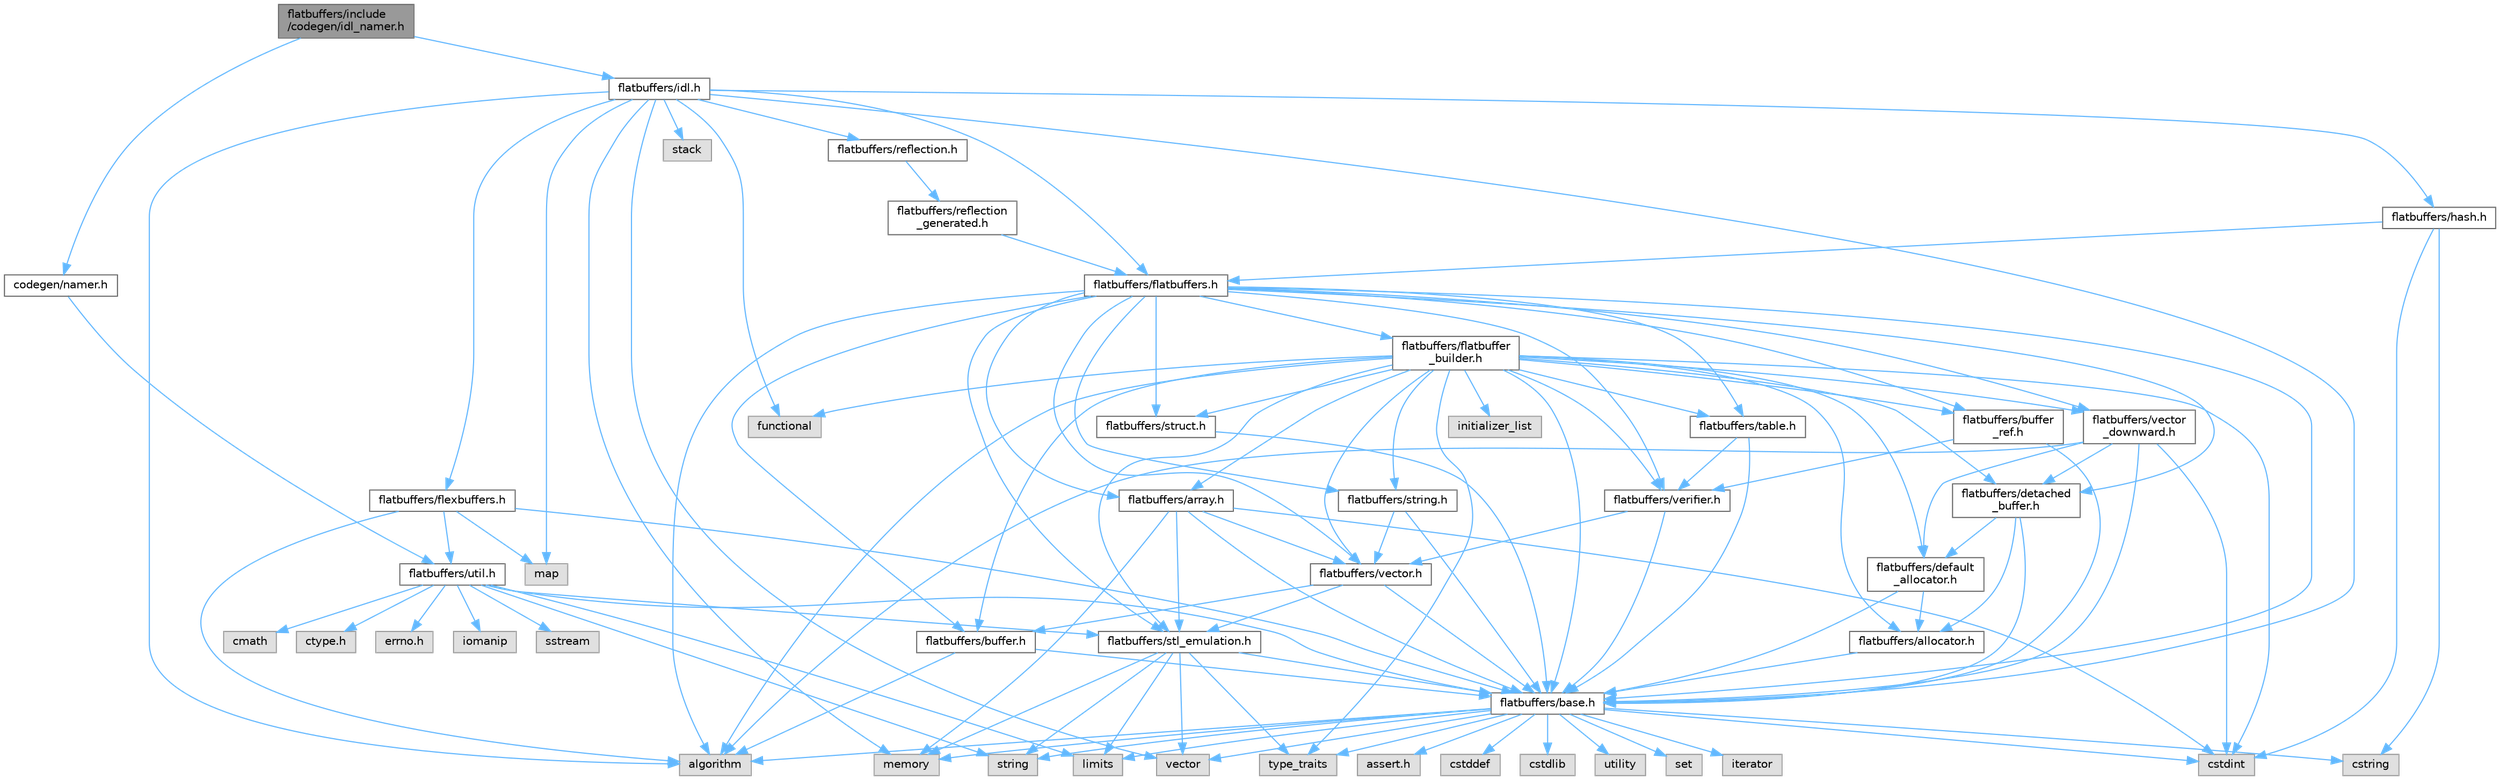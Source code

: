 digraph "flatbuffers/include/codegen/idl_namer.h"
{
 // LATEX_PDF_SIZE
  bgcolor="transparent";
  edge [fontname=Helvetica,fontsize=10,labelfontname=Helvetica,labelfontsize=10];
  node [fontname=Helvetica,fontsize=10,shape=box,height=0.2,width=0.4];
  Node1 [id="Node000001",label="flatbuffers/include\l/codegen/idl_namer.h",height=0.2,width=0.4,color="gray40", fillcolor="grey60", style="filled", fontcolor="black",tooltip=" "];
  Node1 -> Node2 [id="edge116_Node000001_Node000002",color="steelblue1",style="solid",tooltip=" "];
  Node2 [id="Node000002",label="codegen/namer.h",height=0.2,width=0.4,color="grey40", fillcolor="white", style="filled",URL="$include_2codegen_2namer_8h.html",tooltip=" "];
  Node2 -> Node3 [id="edge117_Node000002_Node000003",color="steelblue1",style="solid",tooltip=" "];
  Node3 [id="Node000003",label="flatbuffers/util.h",height=0.2,width=0.4,color="grey40", fillcolor="white", style="filled",URL="$util_8h.html",tooltip=" "];
  Node3 -> Node4 [id="edge118_Node000003_Node000004",color="steelblue1",style="solid",tooltip=" "];
  Node4 [id="Node000004",label="ctype.h",height=0.2,width=0.4,color="grey60", fillcolor="#E0E0E0", style="filled",tooltip=" "];
  Node3 -> Node5 [id="edge119_Node000003_Node000005",color="steelblue1",style="solid",tooltip=" "];
  Node5 [id="Node000005",label="errno.h",height=0.2,width=0.4,color="grey60", fillcolor="#E0E0E0", style="filled",tooltip=" "];
  Node3 -> Node6 [id="edge120_Node000003_Node000006",color="steelblue1",style="solid",tooltip=" "];
  Node6 [id="Node000006",label="flatbuffers/base.h",height=0.2,width=0.4,color="grey40", fillcolor="white", style="filled",URL="$base_8h.html",tooltip=" "];
  Node6 -> Node7 [id="edge121_Node000006_Node000007",color="steelblue1",style="solid",tooltip=" "];
  Node7 [id="Node000007",label="assert.h",height=0.2,width=0.4,color="grey60", fillcolor="#E0E0E0", style="filled",tooltip=" "];
  Node6 -> Node8 [id="edge122_Node000006_Node000008",color="steelblue1",style="solid",tooltip=" "];
  Node8 [id="Node000008",label="cstdint",height=0.2,width=0.4,color="grey60", fillcolor="#E0E0E0", style="filled",tooltip=" "];
  Node6 -> Node9 [id="edge123_Node000006_Node000009",color="steelblue1",style="solid",tooltip=" "];
  Node9 [id="Node000009",label="cstddef",height=0.2,width=0.4,color="grey60", fillcolor="#E0E0E0", style="filled",tooltip=" "];
  Node6 -> Node10 [id="edge124_Node000006_Node000010",color="steelblue1",style="solid",tooltip=" "];
  Node10 [id="Node000010",label="cstdlib",height=0.2,width=0.4,color="grey60", fillcolor="#E0E0E0", style="filled",tooltip=" "];
  Node6 -> Node11 [id="edge125_Node000006_Node000011",color="steelblue1",style="solid",tooltip=" "];
  Node11 [id="Node000011",label="cstring",height=0.2,width=0.4,color="grey60", fillcolor="#E0E0E0", style="filled",tooltip=" "];
  Node6 -> Node12 [id="edge126_Node000006_Node000012",color="steelblue1",style="solid",tooltip=" "];
  Node12 [id="Node000012",label="utility",height=0.2,width=0.4,color="grey60", fillcolor="#E0E0E0", style="filled",tooltip=" "];
  Node6 -> Node13 [id="edge127_Node000006_Node000013",color="steelblue1",style="solid",tooltip=" "];
  Node13 [id="Node000013",label="string",height=0.2,width=0.4,color="grey60", fillcolor="#E0E0E0", style="filled",tooltip=" "];
  Node6 -> Node14 [id="edge128_Node000006_Node000014",color="steelblue1",style="solid",tooltip=" "];
  Node14 [id="Node000014",label="type_traits",height=0.2,width=0.4,color="grey60", fillcolor="#E0E0E0", style="filled",tooltip=" "];
  Node6 -> Node15 [id="edge129_Node000006_Node000015",color="steelblue1",style="solid",tooltip=" "];
  Node15 [id="Node000015",label="vector",height=0.2,width=0.4,color="grey60", fillcolor="#E0E0E0", style="filled",tooltip=" "];
  Node6 -> Node16 [id="edge130_Node000006_Node000016",color="steelblue1",style="solid",tooltip=" "];
  Node16 [id="Node000016",label="set",height=0.2,width=0.4,color="grey60", fillcolor="#E0E0E0", style="filled",tooltip=" "];
  Node6 -> Node17 [id="edge131_Node000006_Node000017",color="steelblue1",style="solid",tooltip=" "];
  Node17 [id="Node000017",label="algorithm",height=0.2,width=0.4,color="grey60", fillcolor="#E0E0E0", style="filled",tooltip=" "];
  Node6 -> Node18 [id="edge132_Node000006_Node000018",color="steelblue1",style="solid",tooltip=" "];
  Node18 [id="Node000018",label="limits",height=0.2,width=0.4,color="grey60", fillcolor="#E0E0E0", style="filled",tooltip=" "];
  Node6 -> Node19 [id="edge133_Node000006_Node000019",color="steelblue1",style="solid",tooltip=" "];
  Node19 [id="Node000019",label="iterator",height=0.2,width=0.4,color="grey60", fillcolor="#E0E0E0", style="filled",tooltip=" "];
  Node6 -> Node20 [id="edge134_Node000006_Node000020",color="steelblue1",style="solid",tooltip=" "];
  Node20 [id="Node000020",label="memory",height=0.2,width=0.4,color="grey60", fillcolor="#E0E0E0", style="filled",tooltip=" "];
  Node3 -> Node21 [id="edge135_Node000003_Node000021",color="steelblue1",style="solid",tooltip=" "];
  Node21 [id="Node000021",label="flatbuffers/stl_emulation.h",height=0.2,width=0.4,color="grey40", fillcolor="white", style="filled",URL="$stl__emulation_8h.html",tooltip=" "];
  Node21 -> Node6 [id="edge136_Node000021_Node000006",color="steelblue1",style="solid",tooltip=" "];
  Node21 -> Node13 [id="edge137_Node000021_Node000013",color="steelblue1",style="solid",tooltip=" "];
  Node21 -> Node14 [id="edge138_Node000021_Node000014",color="steelblue1",style="solid",tooltip=" "];
  Node21 -> Node15 [id="edge139_Node000021_Node000015",color="steelblue1",style="solid",tooltip=" "];
  Node21 -> Node20 [id="edge140_Node000021_Node000020",color="steelblue1",style="solid",tooltip=" "];
  Node21 -> Node18 [id="edge141_Node000021_Node000018",color="steelblue1",style="solid",tooltip=" "];
  Node3 -> Node22 [id="edge142_Node000003_Node000022",color="steelblue1",style="solid",tooltip=" "];
  Node22 [id="Node000022",label="iomanip",height=0.2,width=0.4,color="grey60", fillcolor="#E0E0E0", style="filled",tooltip=" "];
  Node3 -> Node23 [id="edge143_Node000003_Node000023",color="steelblue1",style="solid",tooltip=" "];
  Node23 [id="Node000023",label="sstream",height=0.2,width=0.4,color="grey60", fillcolor="#E0E0E0", style="filled",tooltip=" "];
  Node3 -> Node24 [id="edge144_Node000003_Node000024",color="steelblue1",style="solid",tooltip=" "];
  Node24 [id="Node000024",label="cmath",height=0.2,width=0.4,color="grey60", fillcolor="#E0E0E0", style="filled",tooltip=" "];
  Node3 -> Node18 [id="edge145_Node000003_Node000018",color="steelblue1",style="solid",tooltip=" "];
  Node3 -> Node13 [id="edge146_Node000003_Node000013",color="steelblue1",style="solid",tooltip=" "];
  Node1 -> Node25 [id="edge147_Node000001_Node000025",color="steelblue1",style="solid",tooltip=" "];
  Node25 [id="Node000025",label="flatbuffers/idl.h",height=0.2,width=0.4,color="grey40", fillcolor="white", style="filled",URL="$idl_8h.html",tooltip=" "];
  Node25 -> Node17 [id="edge148_Node000025_Node000017",color="steelblue1",style="solid",tooltip=" "];
  Node25 -> Node26 [id="edge149_Node000025_Node000026",color="steelblue1",style="solid",tooltip=" "];
  Node26 [id="Node000026",label="functional",height=0.2,width=0.4,color="grey60", fillcolor="#E0E0E0", style="filled",tooltip=" "];
  Node25 -> Node27 [id="edge150_Node000025_Node000027",color="steelblue1",style="solid",tooltip=" "];
  Node27 [id="Node000027",label="map",height=0.2,width=0.4,color="grey60", fillcolor="#E0E0E0", style="filled",tooltip=" "];
  Node25 -> Node20 [id="edge151_Node000025_Node000020",color="steelblue1",style="solid",tooltip=" "];
  Node25 -> Node28 [id="edge152_Node000025_Node000028",color="steelblue1",style="solid",tooltip=" "];
  Node28 [id="Node000028",label="stack",height=0.2,width=0.4,color="grey60", fillcolor="#E0E0E0", style="filled",tooltip=" "];
  Node25 -> Node15 [id="edge153_Node000025_Node000015",color="steelblue1",style="solid",tooltip=" "];
  Node25 -> Node6 [id="edge154_Node000025_Node000006",color="steelblue1",style="solid",tooltip=" "];
  Node25 -> Node29 [id="edge155_Node000025_Node000029",color="steelblue1",style="solid",tooltip=" "];
  Node29 [id="Node000029",label="flatbuffers/flatbuffers.h",height=0.2,width=0.4,color="grey40", fillcolor="white", style="filled",URL="$flatbuffers_8h.html",tooltip=" "];
  Node29 -> Node17 [id="edge156_Node000029_Node000017",color="steelblue1",style="solid",tooltip=" "];
  Node29 -> Node30 [id="edge157_Node000029_Node000030",color="steelblue1",style="solid",tooltip=" "];
  Node30 [id="Node000030",label="flatbuffers/array.h",height=0.2,width=0.4,color="grey40", fillcolor="white", style="filled",URL="$array_8h.html",tooltip=" "];
  Node30 -> Node8 [id="edge158_Node000030_Node000008",color="steelblue1",style="solid",tooltip=" "];
  Node30 -> Node20 [id="edge159_Node000030_Node000020",color="steelblue1",style="solid",tooltip=" "];
  Node30 -> Node6 [id="edge160_Node000030_Node000006",color="steelblue1",style="solid",tooltip=" "];
  Node30 -> Node21 [id="edge161_Node000030_Node000021",color="steelblue1",style="solid",tooltip=" "];
  Node30 -> Node31 [id="edge162_Node000030_Node000031",color="steelblue1",style="solid",tooltip=" "];
  Node31 [id="Node000031",label="flatbuffers/vector.h",height=0.2,width=0.4,color="grey40", fillcolor="white", style="filled",URL="$vector_8h.html",tooltip=" "];
  Node31 -> Node6 [id="edge163_Node000031_Node000006",color="steelblue1",style="solid",tooltip=" "];
  Node31 -> Node32 [id="edge164_Node000031_Node000032",color="steelblue1",style="solid",tooltip=" "];
  Node32 [id="Node000032",label="flatbuffers/buffer.h",height=0.2,width=0.4,color="grey40", fillcolor="white", style="filled",URL="$buffer_8h.html",tooltip=" "];
  Node32 -> Node17 [id="edge165_Node000032_Node000017",color="steelblue1",style="solid",tooltip=" "];
  Node32 -> Node6 [id="edge166_Node000032_Node000006",color="steelblue1",style="solid",tooltip=" "];
  Node31 -> Node21 [id="edge167_Node000031_Node000021",color="steelblue1",style="solid",tooltip=" "];
  Node29 -> Node6 [id="edge168_Node000029_Node000006",color="steelblue1",style="solid",tooltip=" "];
  Node29 -> Node32 [id="edge169_Node000029_Node000032",color="steelblue1",style="solid",tooltip=" "];
  Node29 -> Node33 [id="edge170_Node000029_Node000033",color="steelblue1",style="solid",tooltip=" "];
  Node33 [id="Node000033",label="flatbuffers/buffer\l_ref.h",height=0.2,width=0.4,color="grey40", fillcolor="white", style="filled",URL="$buffer__ref_8h.html",tooltip=" "];
  Node33 -> Node6 [id="edge171_Node000033_Node000006",color="steelblue1",style="solid",tooltip=" "];
  Node33 -> Node34 [id="edge172_Node000033_Node000034",color="steelblue1",style="solid",tooltip=" "];
  Node34 [id="Node000034",label="flatbuffers/verifier.h",height=0.2,width=0.4,color="grey40", fillcolor="white", style="filled",URL="$verifier_8h.html",tooltip=" "];
  Node34 -> Node6 [id="edge173_Node000034_Node000006",color="steelblue1",style="solid",tooltip=" "];
  Node34 -> Node31 [id="edge174_Node000034_Node000031",color="steelblue1",style="solid",tooltip=" "];
  Node29 -> Node35 [id="edge175_Node000029_Node000035",color="steelblue1",style="solid",tooltip=" "];
  Node35 [id="Node000035",label="flatbuffers/detached\l_buffer.h",height=0.2,width=0.4,color="grey40", fillcolor="white", style="filled",URL="$detached__buffer_8h.html",tooltip=" "];
  Node35 -> Node36 [id="edge176_Node000035_Node000036",color="steelblue1",style="solid",tooltip=" "];
  Node36 [id="Node000036",label="flatbuffers/allocator.h",height=0.2,width=0.4,color="grey40", fillcolor="white", style="filled",URL="$allocator_8h.html",tooltip=" "];
  Node36 -> Node6 [id="edge177_Node000036_Node000006",color="steelblue1",style="solid",tooltip=" "];
  Node35 -> Node6 [id="edge178_Node000035_Node000006",color="steelblue1",style="solid",tooltip=" "];
  Node35 -> Node37 [id="edge179_Node000035_Node000037",color="steelblue1",style="solid",tooltip=" "];
  Node37 [id="Node000037",label="flatbuffers/default\l_allocator.h",height=0.2,width=0.4,color="grey40", fillcolor="white", style="filled",URL="$default__allocator_8h.html",tooltip=" "];
  Node37 -> Node36 [id="edge180_Node000037_Node000036",color="steelblue1",style="solid",tooltip=" "];
  Node37 -> Node6 [id="edge181_Node000037_Node000006",color="steelblue1",style="solid",tooltip=" "];
  Node29 -> Node38 [id="edge182_Node000029_Node000038",color="steelblue1",style="solid",tooltip=" "];
  Node38 [id="Node000038",label="flatbuffers/flatbuffer\l_builder.h",height=0.2,width=0.4,color="grey40", fillcolor="white", style="filled",URL="$flatbuffer__builder_8h.html",tooltip=" "];
  Node38 -> Node17 [id="edge183_Node000038_Node000017",color="steelblue1",style="solid",tooltip=" "];
  Node38 -> Node8 [id="edge184_Node000038_Node000008",color="steelblue1",style="solid",tooltip=" "];
  Node38 -> Node26 [id="edge185_Node000038_Node000026",color="steelblue1",style="solid",tooltip=" "];
  Node38 -> Node39 [id="edge186_Node000038_Node000039",color="steelblue1",style="solid",tooltip=" "];
  Node39 [id="Node000039",label="initializer_list",height=0.2,width=0.4,color="grey60", fillcolor="#E0E0E0", style="filled",tooltip=" "];
  Node38 -> Node14 [id="edge187_Node000038_Node000014",color="steelblue1",style="solid",tooltip=" "];
  Node38 -> Node36 [id="edge188_Node000038_Node000036",color="steelblue1",style="solid",tooltip=" "];
  Node38 -> Node30 [id="edge189_Node000038_Node000030",color="steelblue1",style="solid",tooltip=" "];
  Node38 -> Node6 [id="edge190_Node000038_Node000006",color="steelblue1",style="solid",tooltip=" "];
  Node38 -> Node32 [id="edge191_Node000038_Node000032",color="steelblue1",style="solid",tooltip=" "];
  Node38 -> Node33 [id="edge192_Node000038_Node000033",color="steelblue1",style="solid",tooltip=" "];
  Node38 -> Node37 [id="edge193_Node000038_Node000037",color="steelblue1",style="solid",tooltip=" "];
  Node38 -> Node35 [id="edge194_Node000038_Node000035",color="steelblue1",style="solid",tooltip=" "];
  Node38 -> Node21 [id="edge195_Node000038_Node000021",color="steelblue1",style="solid",tooltip=" "];
  Node38 -> Node40 [id="edge196_Node000038_Node000040",color="steelblue1",style="solid",tooltip=" "];
  Node40 [id="Node000040",label="flatbuffers/string.h",height=0.2,width=0.4,color="grey40", fillcolor="white", style="filled",URL="$string_8h.html",tooltip=" "];
  Node40 -> Node6 [id="edge197_Node000040_Node000006",color="steelblue1",style="solid",tooltip=" "];
  Node40 -> Node31 [id="edge198_Node000040_Node000031",color="steelblue1",style="solid",tooltip=" "];
  Node38 -> Node41 [id="edge199_Node000038_Node000041",color="steelblue1",style="solid",tooltip=" "];
  Node41 [id="Node000041",label="flatbuffers/struct.h",height=0.2,width=0.4,color="grey40", fillcolor="white", style="filled",URL="$struct_8h.html",tooltip=" "];
  Node41 -> Node6 [id="edge200_Node000041_Node000006",color="steelblue1",style="solid",tooltip=" "];
  Node38 -> Node42 [id="edge201_Node000038_Node000042",color="steelblue1",style="solid",tooltip=" "];
  Node42 [id="Node000042",label="flatbuffers/table.h",height=0.2,width=0.4,color="grey40", fillcolor="white", style="filled",URL="$table_8h.html",tooltip=" "];
  Node42 -> Node6 [id="edge202_Node000042_Node000006",color="steelblue1",style="solid",tooltip=" "];
  Node42 -> Node34 [id="edge203_Node000042_Node000034",color="steelblue1",style="solid",tooltip=" "];
  Node38 -> Node31 [id="edge204_Node000038_Node000031",color="steelblue1",style="solid",tooltip=" "];
  Node38 -> Node43 [id="edge205_Node000038_Node000043",color="steelblue1",style="solid",tooltip=" "];
  Node43 [id="Node000043",label="flatbuffers/vector\l_downward.h",height=0.2,width=0.4,color="grey40", fillcolor="white", style="filled",URL="$vector__downward_8h.html",tooltip=" "];
  Node43 -> Node17 [id="edge206_Node000043_Node000017",color="steelblue1",style="solid",tooltip=" "];
  Node43 -> Node8 [id="edge207_Node000043_Node000008",color="steelblue1",style="solid",tooltip=" "];
  Node43 -> Node6 [id="edge208_Node000043_Node000006",color="steelblue1",style="solid",tooltip=" "];
  Node43 -> Node37 [id="edge209_Node000043_Node000037",color="steelblue1",style="solid",tooltip=" "];
  Node43 -> Node35 [id="edge210_Node000043_Node000035",color="steelblue1",style="solid",tooltip=" "];
  Node38 -> Node34 [id="edge211_Node000038_Node000034",color="steelblue1",style="solid",tooltip=" "];
  Node29 -> Node21 [id="edge212_Node000029_Node000021",color="steelblue1",style="solid",tooltip=" "];
  Node29 -> Node40 [id="edge213_Node000029_Node000040",color="steelblue1",style="solid",tooltip=" "];
  Node29 -> Node41 [id="edge214_Node000029_Node000041",color="steelblue1",style="solid",tooltip=" "];
  Node29 -> Node42 [id="edge215_Node000029_Node000042",color="steelblue1",style="solid",tooltip=" "];
  Node29 -> Node31 [id="edge216_Node000029_Node000031",color="steelblue1",style="solid",tooltip=" "];
  Node29 -> Node43 [id="edge217_Node000029_Node000043",color="steelblue1",style="solid",tooltip=" "];
  Node29 -> Node34 [id="edge218_Node000029_Node000034",color="steelblue1",style="solid",tooltip=" "];
  Node25 -> Node44 [id="edge219_Node000025_Node000044",color="steelblue1",style="solid",tooltip=" "];
  Node44 [id="Node000044",label="flatbuffers/flexbuffers.h",height=0.2,width=0.4,color="grey40", fillcolor="white", style="filled",URL="$flexbuffers_8h.html",tooltip=" "];
  Node44 -> Node17 [id="edge220_Node000044_Node000017",color="steelblue1",style="solid",tooltip=" "];
  Node44 -> Node27 [id="edge221_Node000044_Node000027",color="steelblue1",style="solid",tooltip=" "];
  Node44 -> Node6 [id="edge222_Node000044_Node000006",color="steelblue1",style="solid",tooltip=" "];
  Node44 -> Node3 [id="edge223_Node000044_Node000003",color="steelblue1",style="solid",tooltip=" "];
  Node25 -> Node45 [id="edge224_Node000025_Node000045",color="steelblue1",style="solid",tooltip=" "];
  Node45 [id="Node000045",label="flatbuffers/hash.h",height=0.2,width=0.4,color="grey40", fillcolor="white", style="filled",URL="$hash_8h.html",tooltip=" "];
  Node45 -> Node8 [id="edge225_Node000045_Node000008",color="steelblue1",style="solid",tooltip=" "];
  Node45 -> Node11 [id="edge226_Node000045_Node000011",color="steelblue1",style="solid",tooltip=" "];
  Node45 -> Node29 [id="edge227_Node000045_Node000029",color="steelblue1",style="solid",tooltip=" "];
  Node25 -> Node46 [id="edge228_Node000025_Node000046",color="steelblue1",style="solid",tooltip=" "];
  Node46 [id="Node000046",label="flatbuffers/reflection.h",height=0.2,width=0.4,color="grey40", fillcolor="white", style="filled",URL="$reflection_8h.html",tooltip=" "];
  Node46 -> Node47 [id="edge229_Node000046_Node000047",color="steelblue1",style="solid",tooltip=" "];
  Node47 [id="Node000047",label="flatbuffers/reflection\l_generated.h",height=0.2,width=0.4,color="grey40", fillcolor="white", style="filled",URL="$reflection__generated_8h.html",tooltip=" "];
  Node47 -> Node29 [id="edge230_Node000047_Node000029",color="steelblue1",style="solid",tooltip=" "];
}
